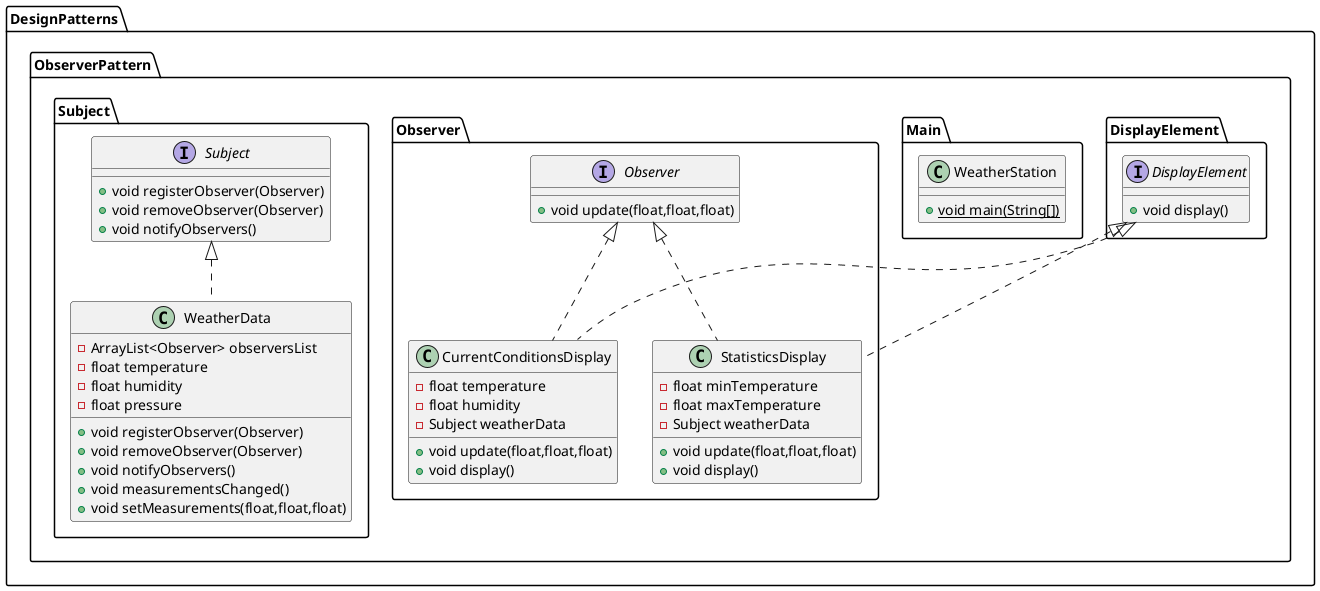 @startuml
interface DesignPatterns.ObserverPattern.DisplayElement.DisplayElement {
+ void display()
}
class DesignPatterns.ObserverPattern.Main.WeatherStation {
+ {static} void main(String[])
}
class DesignPatterns.ObserverPattern.Subject.WeatherData {
- ArrayList<Observer> observersList
- float temperature
- float humidity
- float pressure
+ void registerObserver(Observer)
+ void removeObserver(Observer)
+ void notifyObservers()
+ void measurementsChanged()
+ void setMeasurements(float,float,float)
}
interface DesignPatterns.ObserverPattern.Observer.Observer {
+ void update(float,float,float)
}
class DesignPatterns.ObserverPattern.Observer.CurrentConditionsDisplay {
- float temperature
- float humidity
- Subject weatherData
+ void update(float,float,float)
+ void display()
}
class DesignPatterns.ObserverPattern.Observer.StatisticsDisplay {
- float minTemperature
- float maxTemperature
- Subject weatherData
+ void update(float,float,float)
+ void display()
}
interface DesignPatterns.ObserverPattern.Subject.Subject {
+ void registerObserver(Observer)
+ void removeObserver(Observer)
+ void notifyObservers()
}


DesignPatterns.ObserverPattern.Subject.Subject <|.. DesignPatterns.ObserverPattern.Subject.WeatherData
DesignPatterns.ObserverPattern.Observer.Observer <|.. DesignPatterns.ObserverPattern.Observer.CurrentConditionsDisplay
DesignPatterns.ObserverPattern.DisplayElement.DisplayElement <|.. DesignPatterns.ObserverPattern.Observer.CurrentConditionsDisplay
DesignPatterns.ObserverPattern.Observer.Observer <|.. DesignPatterns.ObserverPattern.Observer.StatisticsDisplay
DesignPatterns.ObserverPattern.DisplayElement.DisplayElement <|.. DesignPatterns.ObserverPattern.Observer.StatisticsDisplay
@enduml